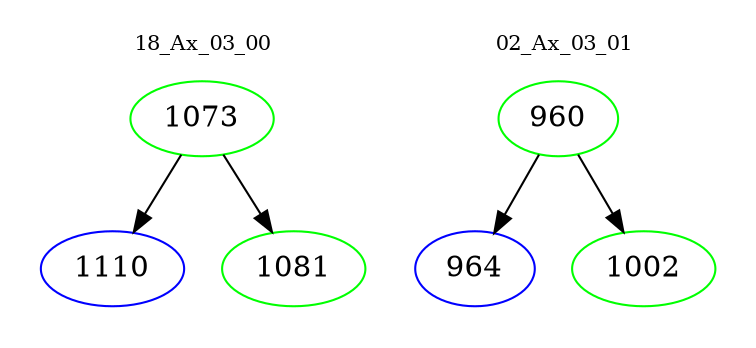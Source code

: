digraph{
subgraph cluster_0 {
color = white
label = "18_Ax_03_00";
fontsize=10;
T0_1073 [label="1073", color="green"]
T0_1073 -> T0_1110 [color="black"]
T0_1110 [label="1110", color="blue"]
T0_1073 -> T0_1081 [color="black"]
T0_1081 [label="1081", color="green"]
}
subgraph cluster_1 {
color = white
label = "02_Ax_03_01";
fontsize=10;
T1_960 [label="960", color="green"]
T1_960 -> T1_964 [color="black"]
T1_964 [label="964", color="blue"]
T1_960 -> T1_1002 [color="black"]
T1_1002 [label="1002", color="green"]
}
}
